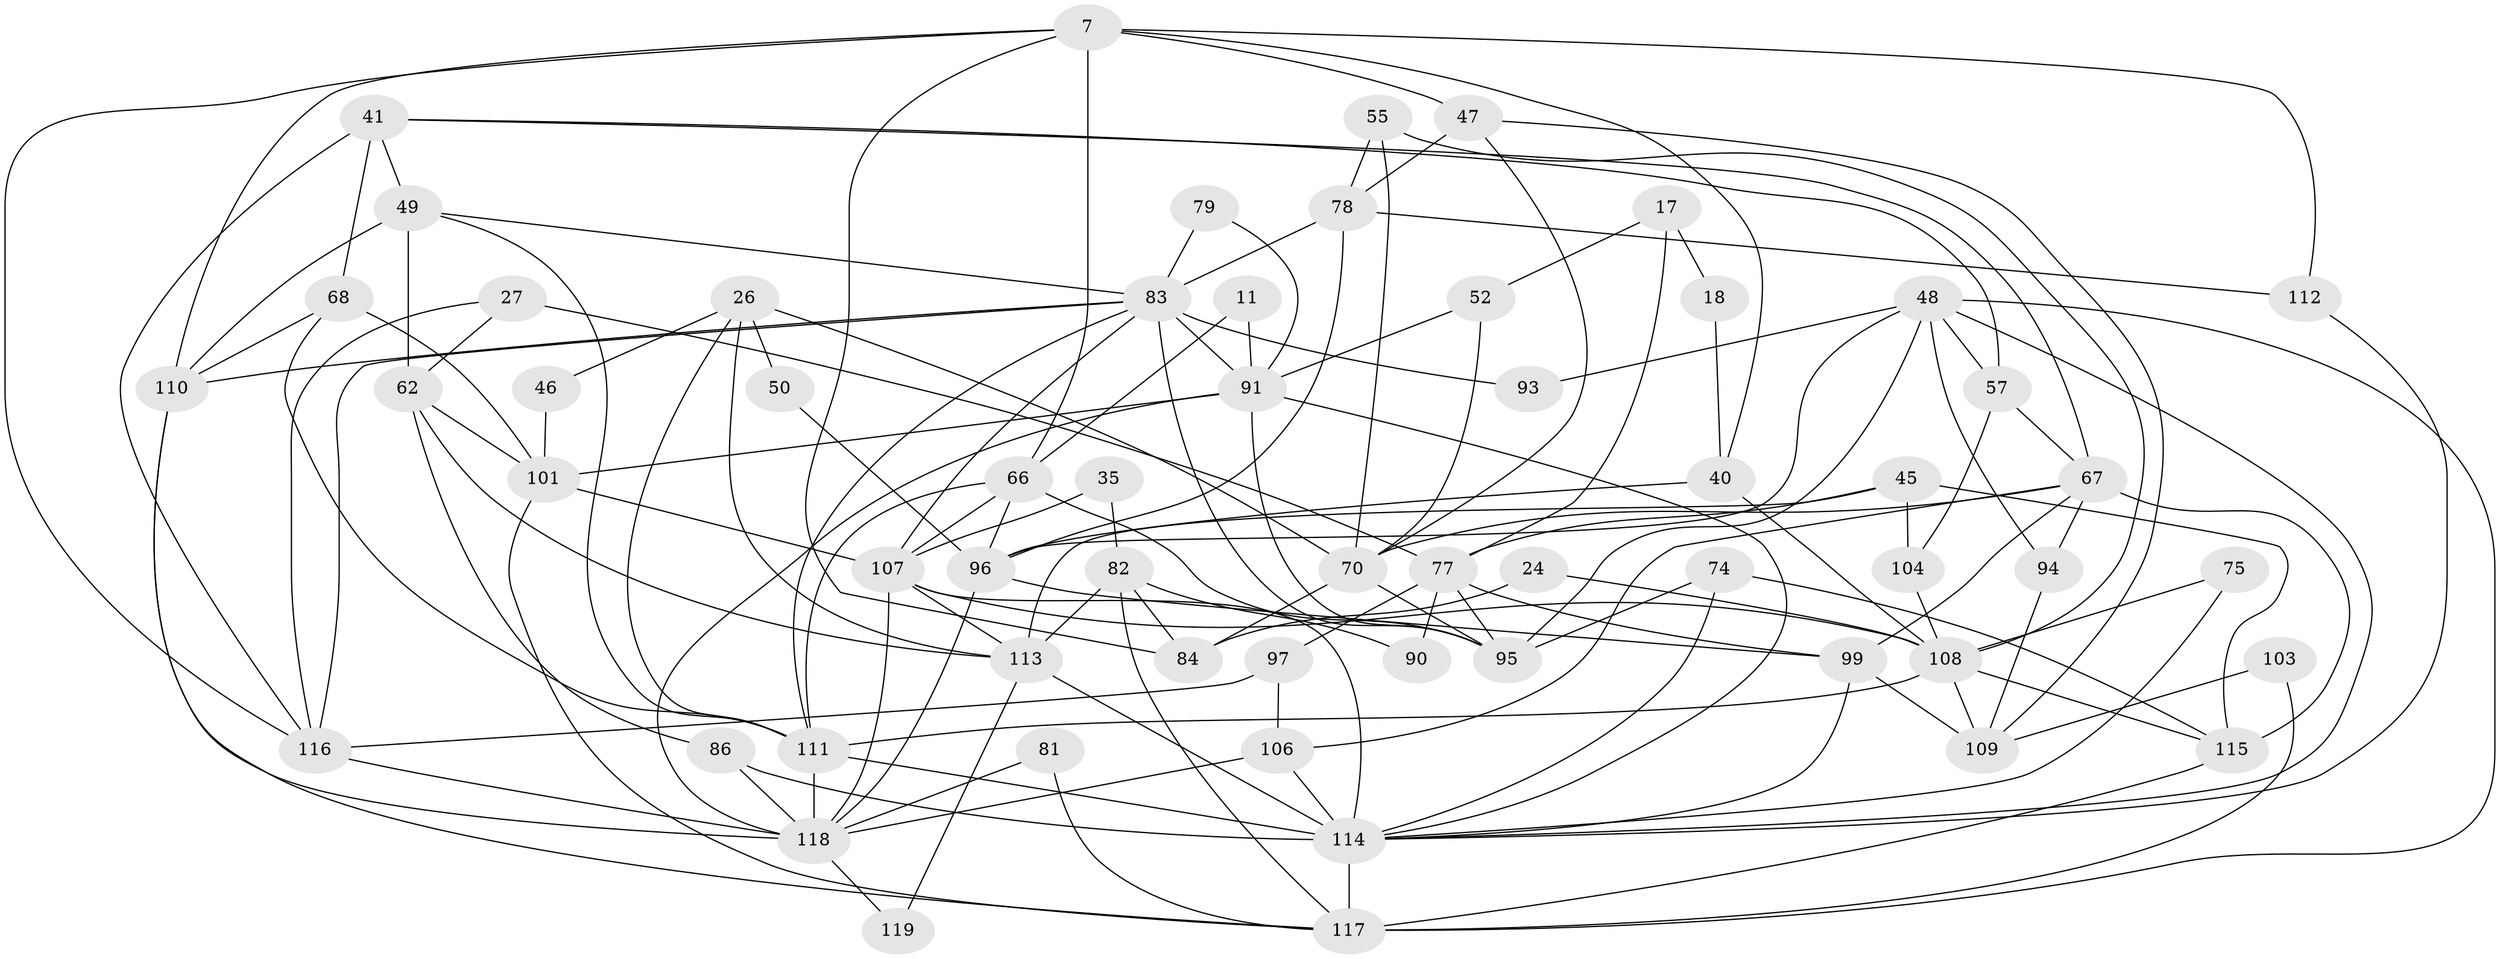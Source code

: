 // original degree distribution, {2: 0.16806722689075632, 5: 0.17647058823529413, 3: 0.25210084033613445, 4: 0.226890756302521, 6: 0.13445378151260504, 7: 0.025210084033613446, 8: 0.01680672268907563}
// Generated by graph-tools (version 1.1) at 2025/52/03/09/25 04:52:14]
// undirected, 59 vertices, 141 edges
graph export_dot {
graph [start="1"]
  node [color=gray90,style=filled];
  7 [super="+4"];
  11;
  17;
  18;
  24;
  26;
  27;
  35;
  40;
  41;
  45;
  46;
  47;
  48 [super="+42"];
  49 [super="+22"];
  50;
  52;
  55;
  57;
  62 [super="+43"];
  66 [super="+6"];
  67 [super="+23"];
  68 [super="+58"];
  70 [super="+56"];
  74;
  75;
  77 [super="+9"];
  78 [super="+5+15"];
  79;
  81;
  82;
  83 [super="+63+80"];
  84 [super="+3"];
  86;
  90;
  91 [super="+59"];
  93;
  94;
  95 [super="+69"];
  96 [super="+54+20"];
  97;
  99 [super="+60+64"];
  101 [super="+8+53+85"];
  103;
  104;
  106 [super="+51+98"];
  107 [super="+28+73"];
  108 [super="+92"];
  109 [super="+31"];
  110 [super="+21+89"];
  111 [super="+30+44+88"];
  112;
  113 [super="+34"];
  114 [super="+14+100+105"];
  115 [super="+72"];
  116 [super="+36"];
  117 [super="+29+102"];
  118 [super="+13+87"];
  119;
  7 -- 66 [weight=2];
  7 -- 116;
  7 -- 84;
  7 -- 112;
  7 -- 40;
  7 -- 47;
  7 -- 110;
  11 -- 66;
  11 -- 91;
  17 -- 52;
  17 -- 18;
  17 -- 77 [weight=2];
  18 -- 40;
  24 -- 108;
  24 -- 84;
  26 -- 46;
  26 -- 50;
  26 -- 70 [weight=2];
  26 -- 113;
  26 -- 111;
  27 -- 77 [weight=2];
  27 -- 62;
  27 -- 116;
  35 -- 107 [weight=2];
  35 -- 82;
  40 -- 96;
  40 -- 108;
  41 -- 49;
  41 -- 57;
  41 -- 68 [weight=2];
  41 -- 116;
  41 -- 67;
  45 -- 77;
  45 -- 104;
  45 -- 113 [weight=2];
  45 -- 115 [weight=2];
  46 -- 101;
  47 -- 70;
  47 -- 78 [weight=2];
  47 -- 109;
  48 -- 57 [weight=2];
  48 -- 94;
  48 -- 96;
  48 -- 93;
  48 -- 95;
  48 -- 114;
  48 -- 117;
  49 -- 62 [weight=2];
  49 -- 110 [weight=2];
  49 -- 83;
  49 -- 111;
  50 -- 96;
  52 -- 70;
  52 -- 91;
  55 -- 78;
  55 -- 70;
  55 -- 108;
  57 -- 104;
  57 -- 67;
  62 -- 86;
  62 -- 113;
  62 -- 101 [weight=2];
  66 -- 95 [weight=2];
  66 -- 96;
  66 -- 107;
  66 -- 111;
  67 -- 70;
  67 -- 115;
  67 -- 99 [weight=2];
  67 -- 94;
  67 -- 106;
  68 -- 110;
  68 -- 111;
  68 -- 101;
  70 -- 95;
  70 -- 84;
  74 -- 115;
  74 -- 95;
  74 -- 114;
  75 -- 108;
  75 -- 114 [weight=2];
  77 -- 97;
  77 -- 99 [weight=2];
  77 -- 90;
  77 -- 95;
  78 -- 112;
  78 -- 96;
  78 -- 83;
  79 -- 91;
  79 -- 83;
  81 -- 118;
  81 -- 117;
  82 -- 113;
  82 -- 90;
  82 -- 84;
  82 -- 117;
  83 -- 95;
  83 -- 107 [weight=2];
  83 -- 111;
  83 -- 110;
  83 -- 116;
  83 -- 93;
  83 -- 91;
  86 -- 118;
  86 -- 114;
  91 -- 101 [weight=2];
  91 -- 95;
  91 -- 114 [weight=2];
  91 -- 118;
  94 -- 109;
  96 -- 118 [weight=3];
  96 -- 99;
  97 -- 116;
  97 -- 106;
  99 -- 109 [weight=2];
  99 -- 114;
  101 -- 107 [weight=2];
  101 -- 117;
  103 -- 109;
  103 -- 117;
  104 -- 108;
  106 -- 118;
  106 -- 114 [weight=3];
  107 -- 113;
  107 -- 118 [weight=2];
  107 -- 108 [weight=3];
  107 -- 114;
  108 -- 109;
  108 -- 115;
  108 -- 111;
  110 -- 118;
  110 -- 117;
  111 -- 114 [weight=2];
  111 -- 118 [weight=3];
  112 -- 114;
  113 -- 119;
  113 -- 114;
  114 -- 117 [weight=2];
  115 -- 117;
  116 -- 118 [weight=3];
  118 -- 119;
}
